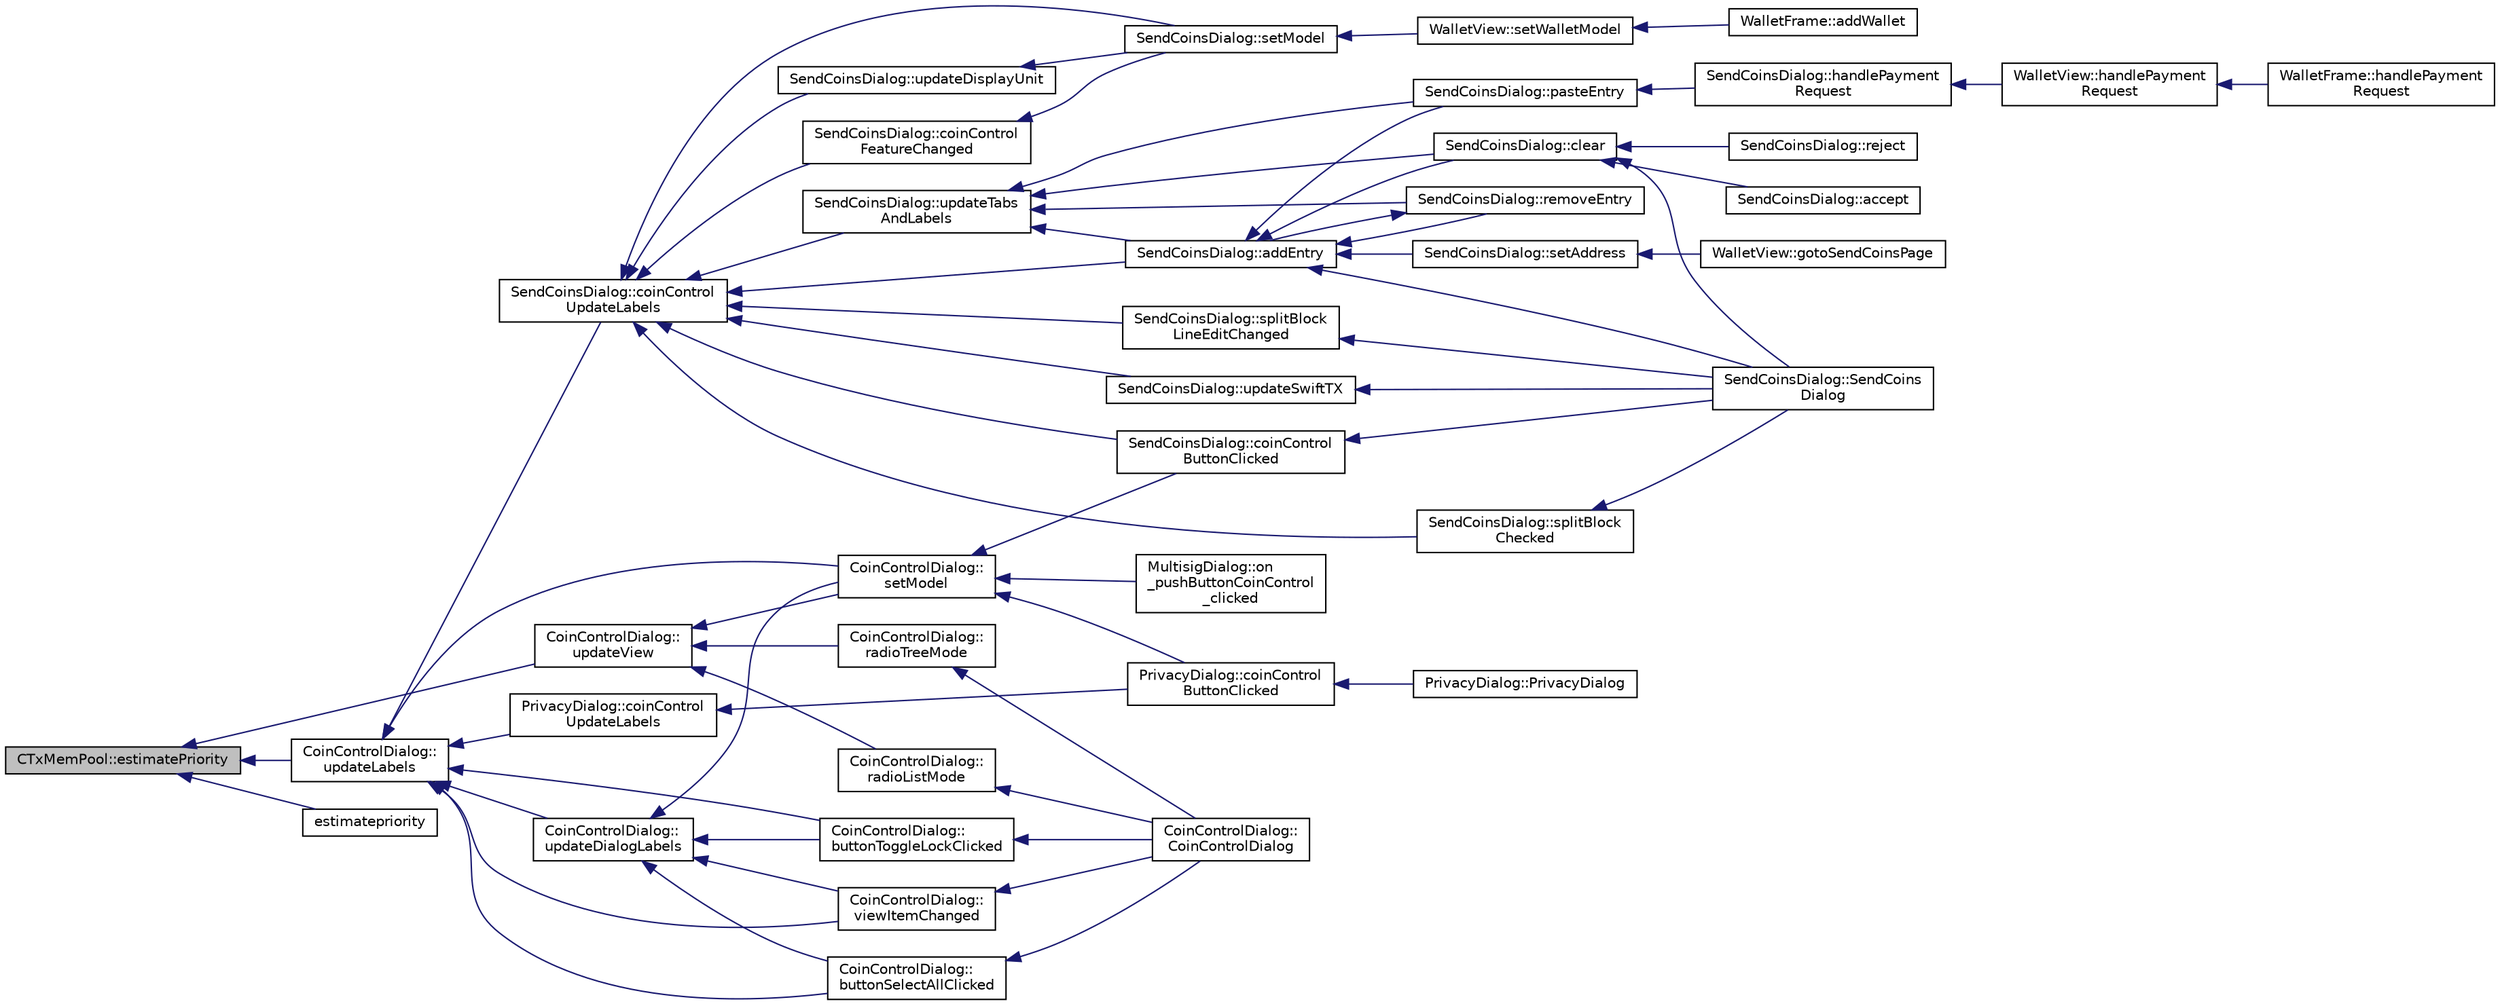 digraph "CTxMemPool::estimatePriority"
{
  edge [fontname="Helvetica",fontsize="10",labelfontname="Helvetica",labelfontsize="10"];
  node [fontname="Helvetica",fontsize="10",shape=record];
  rankdir="LR";
  Node70 [label="CTxMemPool::estimatePriority",height=0.2,width=0.4,color="black", fillcolor="grey75", style="filled", fontcolor="black"];
  Node70 -> Node71 [dir="back",color="midnightblue",fontsize="10",style="solid",fontname="Helvetica"];
  Node71 [label="CoinControlDialog::\lupdateLabels",height=0.2,width=0.4,color="black", fillcolor="white", style="filled",URL="$class_coin_control_dialog.html#a4fc60e89b097952ff22dc0f9c58c87d9"];
  Node71 -> Node72 [dir="back",color="midnightblue",fontsize="10",style="solid",fontname="Helvetica"];
  Node72 [label="CoinControlDialog::\lsetModel",height=0.2,width=0.4,color="black", fillcolor="white", style="filled",URL="$class_coin_control_dialog.html#a4c34a48574814089c54f763a22f5317a"];
  Node72 -> Node73 [dir="back",color="midnightblue",fontsize="10",style="solid",fontname="Helvetica"];
  Node73 [label="MultisigDialog::on\l_pushButtonCoinControl\l_clicked",height=0.2,width=0.4,color="black", fillcolor="white", style="filled",URL="$class_multisig_dialog.html#a3d21b360d294040f947ce6cc685dfdfa"];
  Node72 -> Node74 [dir="back",color="midnightblue",fontsize="10",style="solid",fontname="Helvetica"];
  Node74 [label="PrivacyDialog::coinControl\lButtonClicked",height=0.2,width=0.4,color="black", fillcolor="white", style="filled",URL="$class_privacy_dialog.html#a16488c5d2fb41caedb18e9a6c1a376bb"];
  Node74 -> Node75 [dir="back",color="midnightblue",fontsize="10",style="solid",fontname="Helvetica"];
  Node75 [label="PrivacyDialog::PrivacyDialog",height=0.2,width=0.4,color="black", fillcolor="white", style="filled",URL="$class_privacy_dialog.html#ab7308b7ed5782dfa26fb1f216385207c"];
  Node72 -> Node76 [dir="back",color="midnightblue",fontsize="10",style="solid",fontname="Helvetica"];
  Node76 [label="SendCoinsDialog::coinControl\lButtonClicked",height=0.2,width=0.4,color="black", fillcolor="white", style="filled",URL="$class_send_coins_dialog.html#a59d757d9e4bea5b380eb480fd79cfb49"];
  Node76 -> Node77 [dir="back",color="midnightblue",fontsize="10",style="solid",fontname="Helvetica"];
  Node77 [label="SendCoinsDialog::SendCoins\lDialog",height=0.2,width=0.4,color="black", fillcolor="white", style="filled",URL="$class_send_coins_dialog.html#a0df5bc29d1df68eda44826651afc595f"];
  Node71 -> Node78 [dir="back",color="midnightblue",fontsize="10",style="solid",fontname="Helvetica"];
  Node78 [label="CoinControlDialog::\lbuttonSelectAllClicked",height=0.2,width=0.4,color="black", fillcolor="white", style="filled",URL="$class_coin_control_dialog.html#ae106a71c5b87ac8bea8c52e7c4f4a129"];
  Node78 -> Node79 [dir="back",color="midnightblue",fontsize="10",style="solid",fontname="Helvetica"];
  Node79 [label="CoinControlDialog::\lCoinControlDialog",height=0.2,width=0.4,color="black", fillcolor="white", style="filled",URL="$class_coin_control_dialog.html#a8eafb58ed1c5668af9a4890704136671"];
  Node71 -> Node80 [dir="back",color="midnightblue",fontsize="10",style="solid",fontname="Helvetica"];
  Node80 [label="CoinControlDialog::\lbuttonToggleLockClicked",height=0.2,width=0.4,color="black", fillcolor="white", style="filled",URL="$class_coin_control_dialog.html#a6da2f01f4e266766a0be3609890b22f2"];
  Node80 -> Node79 [dir="back",color="midnightblue",fontsize="10",style="solid",fontname="Helvetica"];
  Node71 -> Node81 [dir="back",color="midnightblue",fontsize="10",style="solid",fontname="Helvetica"];
  Node81 [label="CoinControlDialog::\lviewItemChanged",height=0.2,width=0.4,color="black", fillcolor="white", style="filled",URL="$class_coin_control_dialog.html#ac3c37dabd83f71d9c96bf5567fe85234"];
  Node81 -> Node79 [dir="back",color="midnightblue",fontsize="10",style="solid",fontname="Helvetica"];
  Node71 -> Node82 [dir="back",color="midnightblue",fontsize="10",style="solid",fontname="Helvetica"];
  Node82 [label="CoinControlDialog::\lupdateDialogLabels",height=0.2,width=0.4,color="black", fillcolor="white", style="filled",URL="$class_coin_control_dialog.html#ae0162e01893a3c85aeeee743c1cb1084"];
  Node82 -> Node72 [dir="back",color="midnightblue",fontsize="10",style="solid",fontname="Helvetica"];
  Node82 -> Node78 [dir="back",color="midnightblue",fontsize="10",style="solid",fontname="Helvetica"];
  Node82 -> Node80 [dir="back",color="midnightblue",fontsize="10",style="solid",fontname="Helvetica"];
  Node82 -> Node81 [dir="back",color="midnightblue",fontsize="10",style="solid",fontname="Helvetica"];
  Node71 -> Node83 [dir="back",color="midnightblue",fontsize="10",style="solid",fontname="Helvetica"];
  Node83 [label="PrivacyDialog::coinControl\lUpdateLabels",height=0.2,width=0.4,color="black", fillcolor="white", style="filled",URL="$class_privacy_dialog.html#a721730d9cef00052728718f55bbf80d3"];
  Node83 -> Node74 [dir="back",color="midnightblue",fontsize="10",style="solid",fontname="Helvetica"];
  Node71 -> Node84 [dir="back",color="midnightblue",fontsize="10",style="solid",fontname="Helvetica"];
  Node84 [label="SendCoinsDialog::coinControl\lUpdateLabels",height=0.2,width=0.4,color="black", fillcolor="white", style="filled",URL="$class_send_coins_dialog.html#ae4f429aabcaf309aa314b90049be2a74"];
  Node84 -> Node85 [dir="back",color="midnightblue",fontsize="10",style="solid",fontname="Helvetica"];
  Node85 [label="SendCoinsDialog::setModel",height=0.2,width=0.4,color="black", fillcolor="white", style="filled",URL="$class_send_coins_dialog.html#a73a6c1b1850a334ee652ac167713a2aa"];
  Node85 -> Node86 [dir="back",color="midnightblue",fontsize="10",style="solid",fontname="Helvetica"];
  Node86 [label="WalletView::setWalletModel",height=0.2,width=0.4,color="black", fillcolor="white", style="filled",URL="$class_wallet_view.html#a0a37ff693a4f9c1e5ddc23f9cd3913be",tooltip="Set the wallet model. "];
  Node86 -> Node87 [dir="back",color="midnightblue",fontsize="10",style="solid",fontname="Helvetica"];
  Node87 [label="WalletFrame::addWallet",height=0.2,width=0.4,color="black", fillcolor="white", style="filled",URL="$class_wallet_frame.html#aa199c3f27654199d84c365cf86167d86"];
  Node84 -> Node88 [dir="back",color="midnightblue",fontsize="10",style="solid",fontname="Helvetica"];
  Node88 [label="SendCoinsDialog::addEntry",height=0.2,width=0.4,color="black", fillcolor="white", style="filled",URL="$class_send_coins_dialog.html#a3d680a76b967641115c6ff2fa83fb62a"];
  Node88 -> Node77 [dir="back",color="midnightblue",fontsize="10",style="solid",fontname="Helvetica"];
  Node88 -> Node89 [dir="back",color="midnightblue",fontsize="10",style="solid",fontname="Helvetica"];
  Node89 [label="SendCoinsDialog::clear",height=0.2,width=0.4,color="black", fillcolor="white", style="filled",URL="$class_send_coins_dialog.html#a127bddff45f49ff5e6e263efe218ae26"];
  Node89 -> Node77 [dir="back",color="midnightblue",fontsize="10",style="solid",fontname="Helvetica"];
  Node89 -> Node90 [dir="back",color="midnightblue",fontsize="10",style="solid",fontname="Helvetica"];
  Node90 [label="SendCoinsDialog::reject",height=0.2,width=0.4,color="black", fillcolor="white", style="filled",URL="$class_send_coins_dialog.html#a4879553d77d29f522ac92ac04580f4ad"];
  Node89 -> Node91 [dir="back",color="midnightblue",fontsize="10",style="solid",fontname="Helvetica"];
  Node91 [label="SendCoinsDialog::accept",height=0.2,width=0.4,color="black", fillcolor="white", style="filled",URL="$class_send_coins_dialog.html#af2185c3d29e43d37c30669f0def46060"];
  Node88 -> Node92 [dir="back",color="midnightblue",fontsize="10",style="solid",fontname="Helvetica"];
  Node92 [label="SendCoinsDialog::removeEntry",height=0.2,width=0.4,color="black", fillcolor="white", style="filled",URL="$class_send_coins_dialog.html#aabd82a79bd2358493f36425f1d62136b"];
  Node92 -> Node88 [dir="back",color="midnightblue",fontsize="10",style="solid",fontname="Helvetica"];
  Node88 -> Node93 [dir="back",color="midnightblue",fontsize="10",style="solid",fontname="Helvetica"];
  Node93 [label="SendCoinsDialog::setAddress",height=0.2,width=0.4,color="black", fillcolor="white", style="filled",URL="$class_send_coins_dialog.html#a920b2dbf121ca3cfac2adc56e96295f8"];
  Node93 -> Node94 [dir="back",color="midnightblue",fontsize="10",style="solid",fontname="Helvetica"];
  Node94 [label="WalletView::gotoSendCoinsPage",height=0.2,width=0.4,color="black", fillcolor="white", style="filled",URL="$class_wallet_view.html#a2a70c2b00b097dd7b83b6915bb037ea3",tooltip="Switch to send coins page. "];
  Node88 -> Node95 [dir="back",color="midnightblue",fontsize="10",style="solid",fontname="Helvetica"];
  Node95 [label="SendCoinsDialog::pasteEntry",height=0.2,width=0.4,color="black", fillcolor="white", style="filled",URL="$class_send_coins_dialog.html#a4440d15ced5d217baaad33a17d56b409"];
  Node95 -> Node96 [dir="back",color="midnightblue",fontsize="10",style="solid",fontname="Helvetica"];
  Node96 [label="SendCoinsDialog::handlePayment\lRequest",height=0.2,width=0.4,color="black", fillcolor="white", style="filled",URL="$class_send_coins_dialog.html#a82ed6a3badadaa523415e1924ebd292a"];
  Node96 -> Node97 [dir="back",color="midnightblue",fontsize="10",style="solid",fontname="Helvetica"];
  Node97 [label="WalletView::handlePayment\lRequest",height=0.2,width=0.4,color="black", fillcolor="white", style="filled",URL="$class_wallet_view.html#a0ae21d91a9d7755026ce2a6846cef68d"];
  Node97 -> Node98 [dir="back",color="midnightblue",fontsize="10",style="solid",fontname="Helvetica"];
  Node98 [label="WalletFrame::handlePayment\lRequest",height=0.2,width=0.4,color="black", fillcolor="white", style="filled",URL="$class_wallet_frame.html#aa8c5b10f2240df164795619ca41c619c"];
  Node84 -> Node99 [dir="back",color="midnightblue",fontsize="10",style="solid",fontname="Helvetica"];
  Node99 [label="SendCoinsDialog::updateTabs\lAndLabels",height=0.2,width=0.4,color="black", fillcolor="white", style="filled",URL="$class_send_coins_dialog.html#a3b834c739f7d02d8086a2bf58525c5f0"];
  Node99 -> Node89 [dir="back",color="midnightblue",fontsize="10",style="solid",fontname="Helvetica"];
  Node99 -> Node88 [dir="back",color="midnightblue",fontsize="10",style="solid",fontname="Helvetica"];
  Node99 -> Node92 [dir="back",color="midnightblue",fontsize="10",style="solid",fontname="Helvetica"];
  Node99 -> Node95 [dir="back",color="midnightblue",fontsize="10",style="solid",fontname="Helvetica"];
  Node84 -> Node100 [dir="back",color="midnightblue",fontsize="10",style="solid",fontname="Helvetica"];
  Node100 [label="SendCoinsDialog::updateDisplayUnit",height=0.2,width=0.4,color="black", fillcolor="white", style="filled",URL="$class_send_coins_dialog.html#a74815ad8502b126200b6fd2e59e9f042"];
  Node100 -> Node85 [dir="back",color="midnightblue",fontsize="10",style="solid",fontname="Helvetica"];
  Node84 -> Node101 [dir="back",color="midnightblue",fontsize="10",style="solid",fontname="Helvetica"];
  Node101 [label="SendCoinsDialog::updateSwiftTX",height=0.2,width=0.4,color="black", fillcolor="white", style="filled",URL="$class_send_coins_dialog.html#ad0ec158c40aa7129bf78e613ee183d7c"];
  Node101 -> Node77 [dir="back",color="midnightblue",fontsize="10",style="solid",fontname="Helvetica"];
  Node84 -> Node102 [dir="back",color="midnightblue",fontsize="10",style="solid",fontname="Helvetica"];
  Node102 [label="SendCoinsDialog::splitBlock\lChecked",height=0.2,width=0.4,color="black", fillcolor="white", style="filled",URL="$class_send_coins_dialog.html#af877b5c2223b5873110e093f5fb04645"];
  Node102 -> Node77 [dir="back",color="midnightblue",fontsize="10",style="solid",fontname="Helvetica"];
  Node84 -> Node103 [dir="back",color="midnightblue",fontsize="10",style="solid",fontname="Helvetica"];
  Node103 [label="SendCoinsDialog::splitBlock\lLineEditChanged",height=0.2,width=0.4,color="black", fillcolor="white", style="filled",URL="$class_send_coins_dialog.html#ab925f4161a3637e766b7a0625761035b"];
  Node103 -> Node77 [dir="back",color="midnightblue",fontsize="10",style="solid",fontname="Helvetica"];
  Node84 -> Node104 [dir="back",color="midnightblue",fontsize="10",style="solid",fontname="Helvetica"];
  Node104 [label="SendCoinsDialog::coinControl\lFeatureChanged",height=0.2,width=0.4,color="black", fillcolor="white", style="filled",URL="$class_send_coins_dialog.html#af13ddd00abec4f060632d887b5e838a3"];
  Node104 -> Node85 [dir="back",color="midnightblue",fontsize="10",style="solid",fontname="Helvetica"];
  Node84 -> Node76 [dir="back",color="midnightblue",fontsize="10",style="solid",fontname="Helvetica"];
  Node70 -> Node105 [dir="back",color="midnightblue",fontsize="10",style="solid",fontname="Helvetica"];
  Node105 [label="CoinControlDialog::\lupdateView",height=0.2,width=0.4,color="black", fillcolor="white", style="filled",URL="$class_coin_control_dialog.html#aadea33050e5c1efd5eae8d2fcfa721f9"];
  Node105 -> Node72 [dir="back",color="midnightblue",fontsize="10",style="solid",fontname="Helvetica"];
  Node105 -> Node106 [dir="back",color="midnightblue",fontsize="10",style="solid",fontname="Helvetica"];
  Node106 [label="CoinControlDialog::\lradioTreeMode",height=0.2,width=0.4,color="black", fillcolor="white", style="filled",URL="$class_coin_control_dialog.html#a1990d478f3ffba666c358a4f1bd395ec"];
  Node106 -> Node79 [dir="back",color="midnightblue",fontsize="10",style="solid",fontname="Helvetica"];
  Node105 -> Node107 [dir="back",color="midnightblue",fontsize="10",style="solid",fontname="Helvetica"];
  Node107 [label="CoinControlDialog::\lradioListMode",height=0.2,width=0.4,color="black", fillcolor="white", style="filled",URL="$class_coin_control_dialog.html#a775c6d290cb63667a434b09072094533"];
  Node107 -> Node79 [dir="back",color="midnightblue",fontsize="10",style="solid",fontname="Helvetica"];
  Node70 -> Node108 [dir="back",color="midnightblue",fontsize="10",style="solid",fontname="Helvetica"];
  Node108 [label="estimatepriority",height=0.2,width=0.4,color="black", fillcolor="white", style="filled",URL="$rpcmining_8cpp.html#a6665a5f0485726c65bdb8b462a3ee645"];
}
